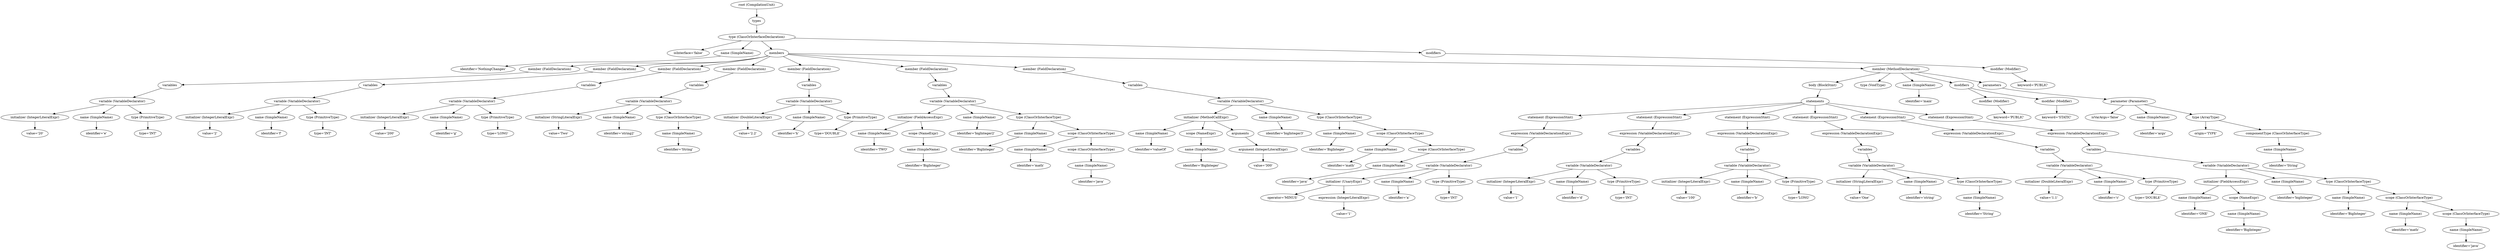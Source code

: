 digraph {
n0 [label="root (CompilationUnit)"];
n1 [label="types"];
n0 -> n1;
n2 [label="type (ClassOrInterfaceDeclaration)"];
n1 -> n2;
n3 [label="isInterface='false'"];
n2 -> n3;
n4 [label="name (SimpleName)"];
n2 -> n4;
n5 [label="identifier='NothingChanges'"];
n4 -> n5;
n6 [label="members"];
n2 -> n6;
n7 [label="member (FieldDeclaration)"];
n6 -> n7;
n8 [label="variables"];
n7 -> n8;
n9 [label="variable (VariableDeclarator)"];
n8 -> n9;
n10 [label="initializer (IntegerLiteralExpr)"];
n9 -> n10;
n11 [label="value='20'"];
n10 -> n11;
n12 [label="name (SimpleName)"];
n9 -> n12;
n13 [label="identifier='e'"];
n12 -> n13;
n14 [label="type (PrimitiveType)"];
n9 -> n14;
n15 [label="type='INT'"];
n14 -> n15;
n16 [label="member (FieldDeclaration)"];
n6 -> n16;
n17 [label="variables"];
n16 -> n17;
n18 [label="variable (VariableDeclarator)"];
n17 -> n18;
n19 [label="initializer (IntegerLiteralExpr)"];
n18 -> n19;
n20 [label="value='2'"];
n19 -> n20;
n21 [label="name (SimpleName)"];
n18 -> n21;
n22 [label="identifier='f'"];
n21 -> n22;
n23 [label="type (PrimitiveType)"];
n18 -> n23;
n24 [label="type='INT'"];
n23 -> n24;
n25 [label="member (FieldDeclaration)"];
n6 -> n25;
n26 [label="variables"];
n25 -> n26;
n27 [label="variable (VariableDeclarator)"];
n26 -> n27;
n28 [label="initializer (IntegerLiteralExpr)"];
n27 -> n28;
n29 [label="value='200'"];
n28 -> n29;
n30 [label="name (SimpleName)"];
n27 -> n30;
n31 [label="identifier='g'"];
n30 -> n31;
n32 [label="type (PrimitiveType)"];
n27 -> n32;
n33 [label="type='LONG'"];
n32 -> n33;
n34 [label="member (FieldDeclaration)"];
n6 -> n34;
n35 [label="variables"];
n34 -> n35;
n36 [label="variable (VariableDeclarator)"];
n35 -> n36;
n37 [label="initializer (StringLiteralExpr)"];
n36 -> n37;
n38 [label="value='Two'"];
n37 -> n38;
n39 [label="name (SimpleName)"];
n36 -> n39;
n40 [label="identifier='string2'"];
n39 -> n40;
n41 [label="type (ClassOrInterfaceType)"];
n36 -> n41;
n42 [label="name (SimpleName)"];
n41 -> n42;
n43 [label="identifier='String'"];
n42 -> n43;
n44 [label="member (FieldDeclaration)"];
n6 -> n44;
n45 [label="variables"];
n44 -> n45;
n46 [label="variable (VariableDeclarator)"];
n45 -> n46;
n47 [label="initializer (DoubleLiteralExpr)"];
n46 -> n47;
n48 [label="value='2.2'"];
n47 -> n48;
n49 [label="name (SimpleName)"];
n46 -> n49;
n50 [label="identifier='h'"];
n49 -> n50;
n51 [label="type (PrimitiveType)"];
n46 -> n51;
n52 [label="type='DOUBLE'"];
n51 -> n52;
n53 [label="member (FieldDeclaration)"];
n6 -> n53;
n54 [label="variables"];
n53 -> n54;
n55 [label="variable (VariableDeclarator)"];
n54 -> n55;
n56 [label="initializer (FieldAccessExpr)"];
n55 -> n56;
n57 [label="name (SimpleName)"];
n56 -> n57;
n58 [label="identifier='TWO'"];
n57 -> n58;
n59 [label="scope (NameExpr)"];
n56 -> n59;
n60 [label="name (SimpleName)"];
n59 -> n60;
n61 [label="identifier='BigInteger'"];
n60 -> n61;
n62 [label="name (SimpleName)"];
n55 -> n62;
n63 [label="identifier='bigInteger2'"];
n62 -> n63;
n64 [label="type (ClassOrInterfaceType)"];
n55 -> n64;
n65 [label="name (SimpleName)"];
n64 -> n65;
n66 [label="identifier='BigInteger'"];
n65 -> n66;
n67 [label="scope (ClassOrInterfaceType)"];
n64 -> n67;
n68 [label="name (SimpleName)"];
n67 -> n68;
n69 [label="identifier='math'"];
n68 -> n69;
n70 [label="scope (ClassOrInterfaceType)"];
n67 -> n70;
n71 [label="name (SimpleName)"];
n70 -> n71;
n72 [label="identifier='java'"];
n71 -> n72;
n73 [label="member (FieldDeclaration)"];
n6 -> n73;
n74 [label="variables"];
n73 -> n74;
n75 [label="variable (VariableDeclarator)"];
n74 -> n75;
n76 [label="initializer (MethodCallExpr)"];
n75 -> n76;
n77 [label="name (SimpleName)"];
n76 -> n77;
n78 [label="identifier='valueOf'"];
n77 -> n78;
n79 [label="scope (NameExpr)"];
n76 -> n79;
n80 [label="name (SimpleName)"];
n79 -> n80;
n81 [label="identifier='BigInteger'"];
n80 -> n81;
n82 [label="arguments"];
n76 -> n82;
n83 [label="argument (IntegerLiteralExpr)"];
n82 -> n83;
n84 [label="value='300'"];
n83 -> n84;
n85 [label="name (SimpleName)"];
n75 -> n85;
n86 [label="identifier='bigInteger3'"];
n85 -> n86;
n87 [label="type (ClassOrInterfaceType)"];
n75 -> n87;
n88 [label="name (SimpleName)"];
n87 -> n88;
n89 [label="identifier='BigInteger'"];
n88 -> n89;
n90 [label="scope (ClassOrInterfaceType)"];
n87 -> n90;
n91 [label="name (SimpleName)"];
n90 -> n91;
n92 [label="identifier='math'"];
n91 -> n92;
n93 [label="scope (ClassOrInterfaceType)"];
n90 -> n93;
n94 [label="name (SimpleName)"];
n93 -> n94;
n95 [label="identifier='java'"];
n94 -> n95;
n96 [label="member (MethodDeclaration)"];
n6 -> n96;
n97 [label="body (BlockStmt)"];
n96 -> n97;
n98 [label="statements"];
n97 -> n98;
n99 [label="statement (ExpressionStmt)"];
n98 -> n99;
n100 [label="expression (VariableDeclarationExpr)"];
n99 -> n100;
n101 [label="variables"];
n100 -> n101;
n102 [label="variable (VariableDeclarator)"];
n101 -> n102;
n103 [label="initializer (UnaryExpr)"];
n102 -> n103;
n104 [label="operator='MINUS'"];
n103 -> n104;
n105 [label="expression (IntegerLiteralExpr)"];
n103 -> n105;
n106 [label="value='1'"];
n105 -> n106;
n107 [label="name (SimpleName)"];
n102 -> n107;
n108 [label="identifier='a'"];
n107 -> n108;
n109 [label="type (PrimitiveType)"];
n102 -> n109;
n110 [label="type='INT'"];
n109 -> n110;
n111 [label="statement (ExpressionStmt)"];
n98 -> n111;
n112 [label="expression (VariableDeclarationExpr)"];
n111 -> n112;
n113 [label="variables"];
n112 -> n113;
n114 [label="variable (VariableDeclarator)"];
n113 -> n114;
n115 [label="initializer (IntegerLiteralExpr)"];
n114 -> n115;
n116 [label="value='1'"];
n115 -> n116;
n117 [label="name (SimpleName)"];
n114 -> n117;
n118 [label="identifier='d'"];
n117 -> n118;
n119 [label="type (PrimitiveType)"];
n114 -> n119;
n120 [label="type='INT'"];
n119 -> n120;
n121 [label="statement (ExpressionStmt)"];
n98 -> n121;
n122 [label="expression (VariableDeclarationExpr)"];
n121 -> n122;
n123 [label="variables"];
n122 -> n123;
n124 [label="variable (VariableDeclarator)"];
n123 -> n124;
n125 [label="initializer (IntegerLiteralExpr)"];
n124 -> n125;
n126 [label="value='100'"];
n125 -> n126;
n127 [label="name (SimpleName)"];
n124 -> n127;
n128 [label="identifier='b'"];
n127 -> n128;
n129 [label="type (PrimitiveType)"];
n124 -> n129;
n130 [label="type='LONG'"];
n129 -> n130;
n131 [label="statement (ExpressionStmt)"];
n98 -> n131;
n132 [label="expression (VariableDeclarationExpr)"];
n131 -> n132;
n133 [label="variables"];
n132 -> n133;
n134 [label="variable (VariableDeclarator)"];
n133 -> n134;
n135 [label="initializer (StringLiteralExpr)"];
n134 -> n135;
n136 [label="value='One'"];
n135 -> n136;
n137 [label="name (SimpleName)"];
n134 -> n137;
n138 [label="identifier='string'"];
n137 -> n138;
n139 [label="type (ClassOrInterfaceType)"];
n134 -> n139;
n140 [label="name (SimpleName)"];
n139 -> n140;
n141 [label="identifier='String'"];
n140 -> n141;
n142 [label="statement (ExpressionStmt)"];
n98 -> n142;
n143 [label="expression (VariableDeclarationExpr)"];
n142 -> n143;
n144 [label="variables"];
n143 -> n144;
n145 [label="variable (VariableDeclarator)"];
n144 -> n145;
n146 [label="initializer (DoubleLiteralExpr)"];
n145 -> n146;
n147 [label="value='1.1'"];
n146 -> n147;
n148 [label="name (SimpleName)"];
n145 -> n148;
n149 [label="identifier='c'"];
n148 -> n149;
n150 [label="type (PrimitiveType)"];
n145 -> n150;
n151 [label="type='DOUBLE'"];
n150 -> n151;
n152 [label="statement (ExpressionStmt)"];
n98 -> n152;
n153 [label="expression (VariableDeclarationExpr)"];
n152 -> n153;
n154 [label="variables"];
n153 -> n154;
n155 [label="variable (VariableDeclarator)"];
n154 -> n155;
n156 [label="initializer (FieldAccessExpr)"];
n155 -> n156;
n157 [label="name (SimpleName)"];
n156 -> n157;
n158 [label="identifier='ONE'"];
n157 -> n158;
n159 [label="scope (NameExpr)"];
n156 -> n159;
n160 [label="name (SimpleName)"];
n159 -> n160;
n161 [label="identifier='BigInteger'"];
n160 -> n161;
n162 [label="name (SimpleName)"];
n155 -> n162;
n163 [label="identifier='bigInteger'"];
n162 -> n163;
n164 [label="type (ClassOrInterfaceType)"];
n155 -> n164;
n165 [label="name (SimpleName)"];
n164 -> n165;
n166 [label="identifier='BigInteger'"];
n165 -> n166;
n167 [label="scope (ClassOrInterfaceType)"];
n164 -> n167;
n168 [label="name (SimpleName)"];
n167 -> n168;
n169 [label="identifier='math'"];
n168 -> n169;
n170 [label="scope (ClassOrInterfaceType)"];
n167 -> n170;
n171 [label="name (SimpleName)"];
n170 -> n171;
n172 [label="identifier='java'"];
n171 -> n172;
n173 [label="type (VoidType)"];
n96 -> n173;
n174 [label="name (SimpleName)"];
n96 -> n174;
n175 [label="identifier='main'"];
n174 -> n175;
n176 [label="modifiers"];
n96 -> n176;
n177 [label="modifier (Modifier)"];
n176 -> n177;
n178 [label="keyword='PUBLIC'"];
n177 -> n178;
n179 [label="modifier (Modifier)"];
n176 -> n179;
n180 [label="keyword='STATIC'"];
n179 -> n180;
n181 [label="parameters"];
n96 -> n181;
n182 [label="parameter (Parameter)"];
n181 -> n182;
n183 [label="isVarArgs='false'"];
n182 -> n183;
n184 [label="name (SimpleName)"];
n182 -> n184;
n185 [label="identifier='args'"];
n184 -> n185;
n186 [label="type (ArrayType)"];
n182 -> n186;
n187 [label="origin='TYPE'"];
n186 -> n187;
n188 [label="componentType (ClassOrInterfaceType)"];
n186 -> n188;
n189 [label="name (SimpleName)"];
n188 -> n189;
n190 [label="identifier='String'"];
n189 -> n190;
n191 [label="modifiers"];
n2 -> n191;
n192 [label="modifier (Modifier)"];
n191 -> n192;
n193 [label="keyword='PUBLIC'"];
n192 -> n193;
}